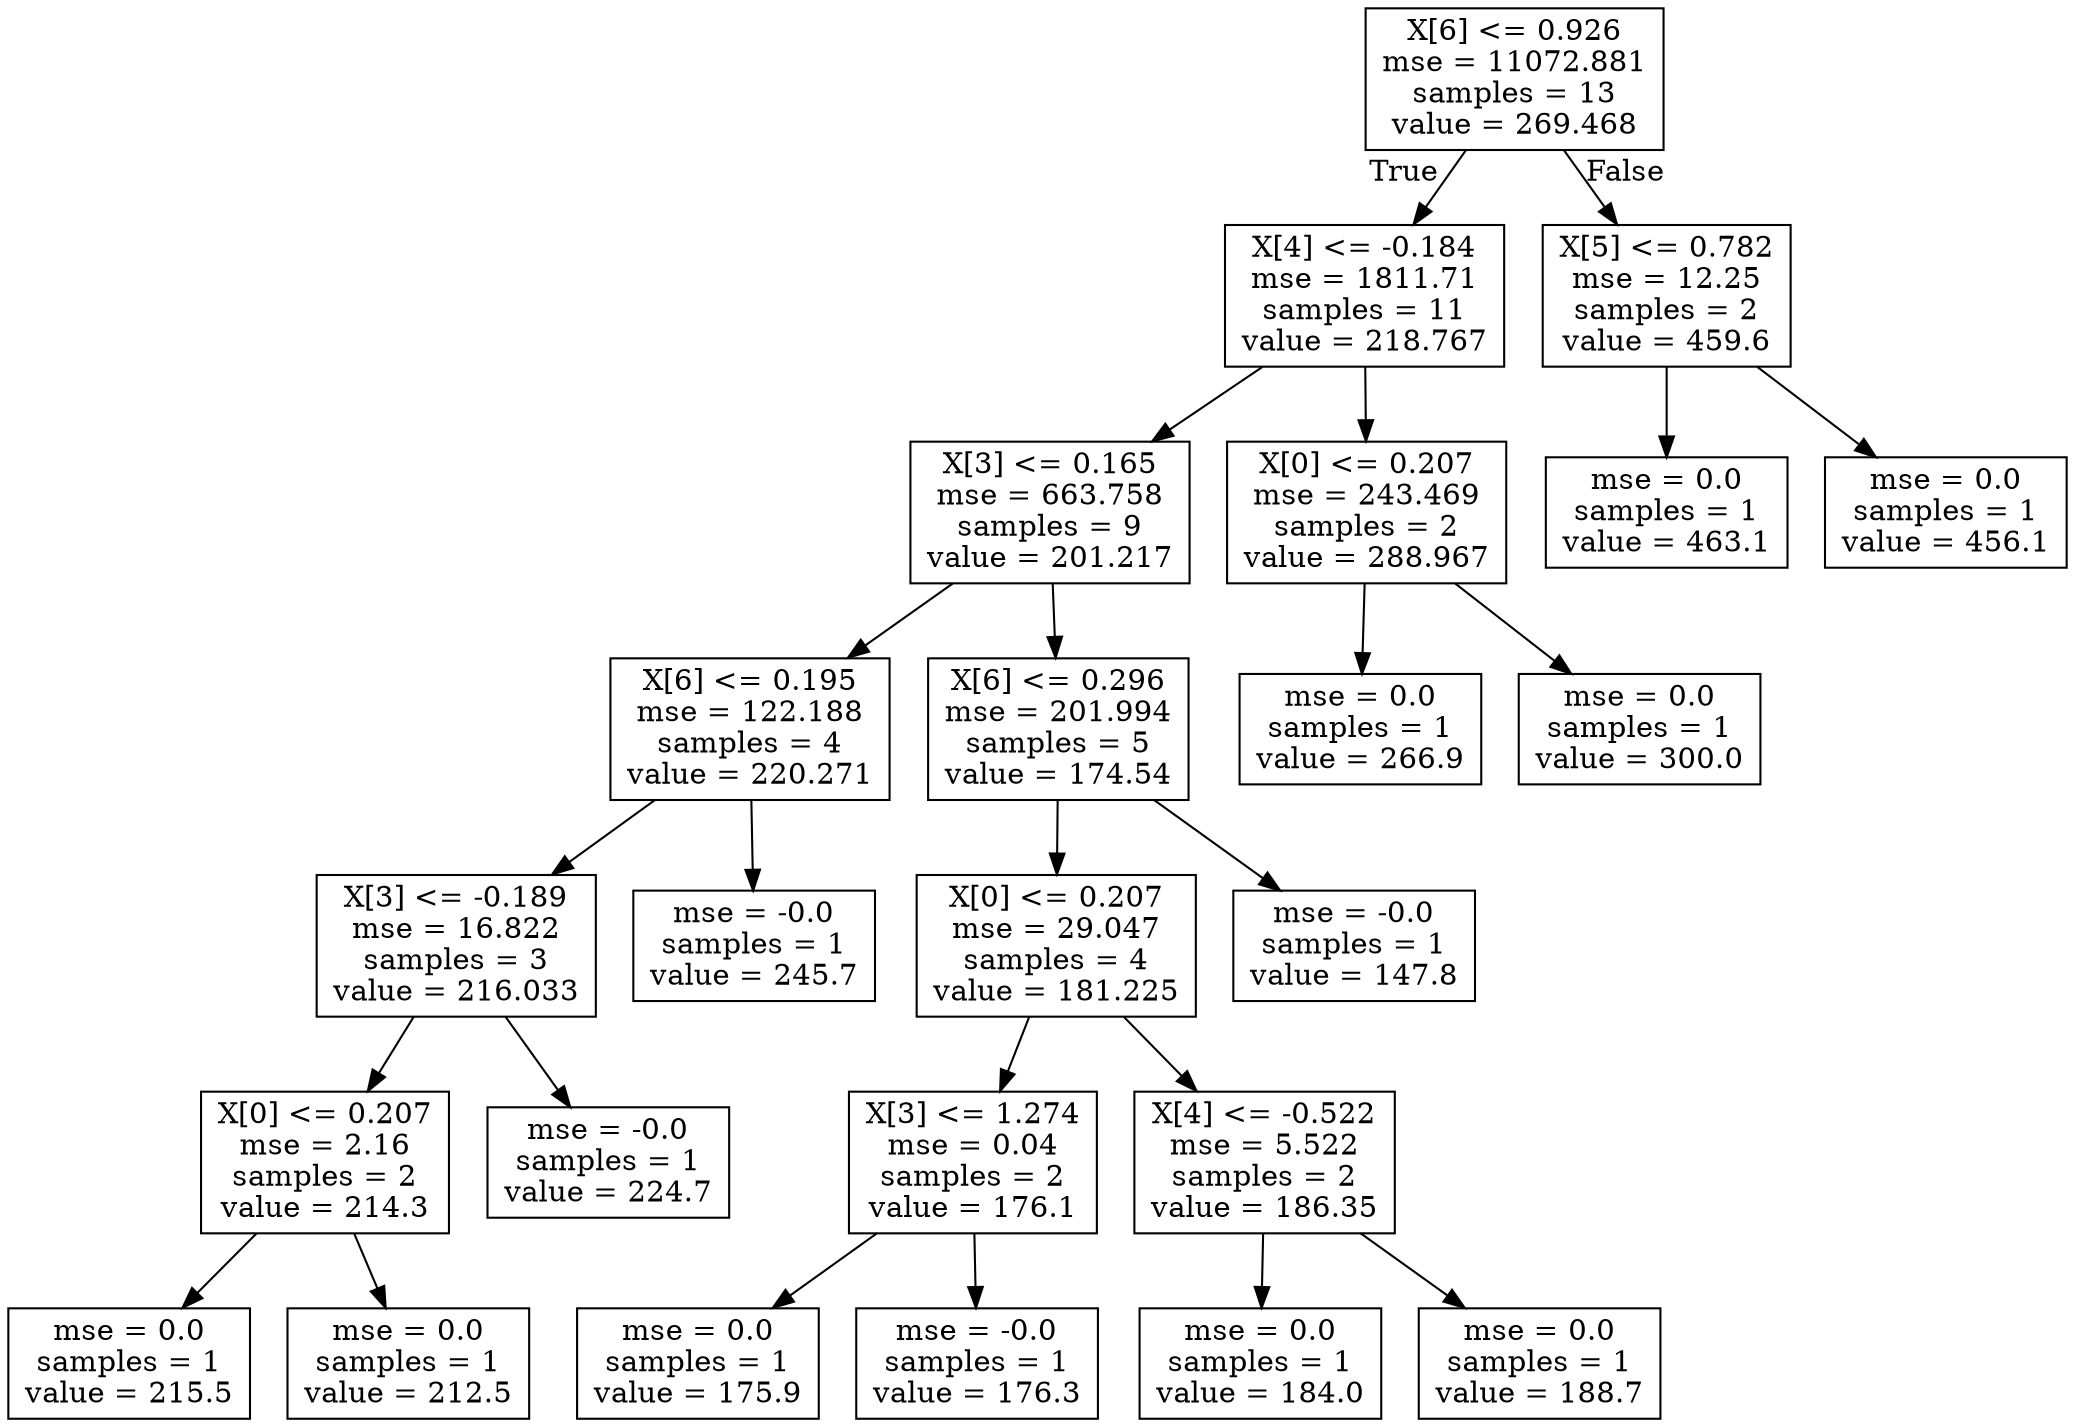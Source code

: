 digraph Tree {
node [shape=box] ;
0 [label="X[6] <= 0.926\nmse = 11072.881\nsamples = 13\nvalue = 269.468"] ;
1 [label="X[4] <= -0.184\nmse = 1811.71\nsamples = 11\nvalue = 218.767"] ;
0 -> 1 [labeldistance=2.5, labelangle=45, headlabel="True"] ;
2 [label="X[3] <= 0.165\nmse = 663.758\nsamples = 9\nvalue = 201.217"] ;
1 -> 2 ;
3 [label="X[6] <= 0.195\nmse = 122.188\nsamples = 4\nvalue = 220.271"] ;
2 -> 3 ;
4 [label="X[3] <= -0.189\nmse = 16.822\nsamples = 3\nvalue = 216.033"] ;
3 -> 4 ;
5 [label="X[0] <= 0.207\nmse = 2.16\nsamples = 2\nvalue = 214.3"] ;
4 -> 5 ;
6 [label="mse = 0.0\nsamples = 1\nvalue = 215.5"] ;
5 -> 6 ;
7 [label="mse = 0.0\nsamples = 1\nvalue = 212.5"] ;
5 -> 7 ;
8 [label="mse = -0.0\nsamples = 1\nvalue = 224.7"] ;
4 -> 8 ;
9 [label="mse = -0.0\nsamples = 1\nvalue = 245.7"] ;
3 -> 9 ;
10 [label="X[6] <= 0.296\nmse = 201.994\nsamples = 5\nvalue = 174.54"] ;
2 -> 10 ;
11 [label="X[0] <= 0.207\nmse = 29.047\nsamples = 4\nvalue = 181.225"] ;
10 -> 11 ;
12 [label="X[3] <= 1.274\nmse = 0.04\nsamples = 2\nvalue = 176.1"] ;
11 -> 12 ;
13 [label="mse = 0.0\nsamples = 1\nvalue = 175.9"] ;
12 -> 13 ;
14 [label="mse = -0.0\nsamples = 1\nvalue = 176.3"] ;
12 -> 14 ;
15 [label="X[4] <= -0.522\nmse = 5.522\nsamples = 2\nvalue = 186.35"] ;
11 -> 15 ;
16 [label="mse = 0.0\nsamples = 1\nvalue = 184.0"] ;
15 -> 16 ;
17 [label="mse = 0.0\nsamples = 1\nvalue = 188.7"] ;
15 -> 17 ;
18 [label="mse = -0.0\nsamples = 1\nvalue = 147.8"] ;
10 -> 18 ;
19 [label="X[0] <= 0.207\nmse = 243.469\nsamples = 2\nvalue = 288.967"] ;
1 -> 19 ;
20 [label="mse = 0.0\nsamples = 1\nvalue = 266.9"] ;
19 -> 20 ;
21 [label="mse = 0.0\nsamples = 1\nvalue = 300.0"] ;
19 -> 21 ;
22 [label="X[5] <= 0.782\nmse = 12.25\nsamples = 2\nvalue = 459.6"] ;
0 -> 22 [labeldistance=2.5, labelangle=-45, headlabel="False"] ;
23 [label="mse = 0.0\nsamples = 1\nvalue = 463.1"] ;
22 -> 23 ;
24 [label="mse = 0.0\nsamples = 1\nvalue = 456.1"] ;
22 -> 24 ;
}
